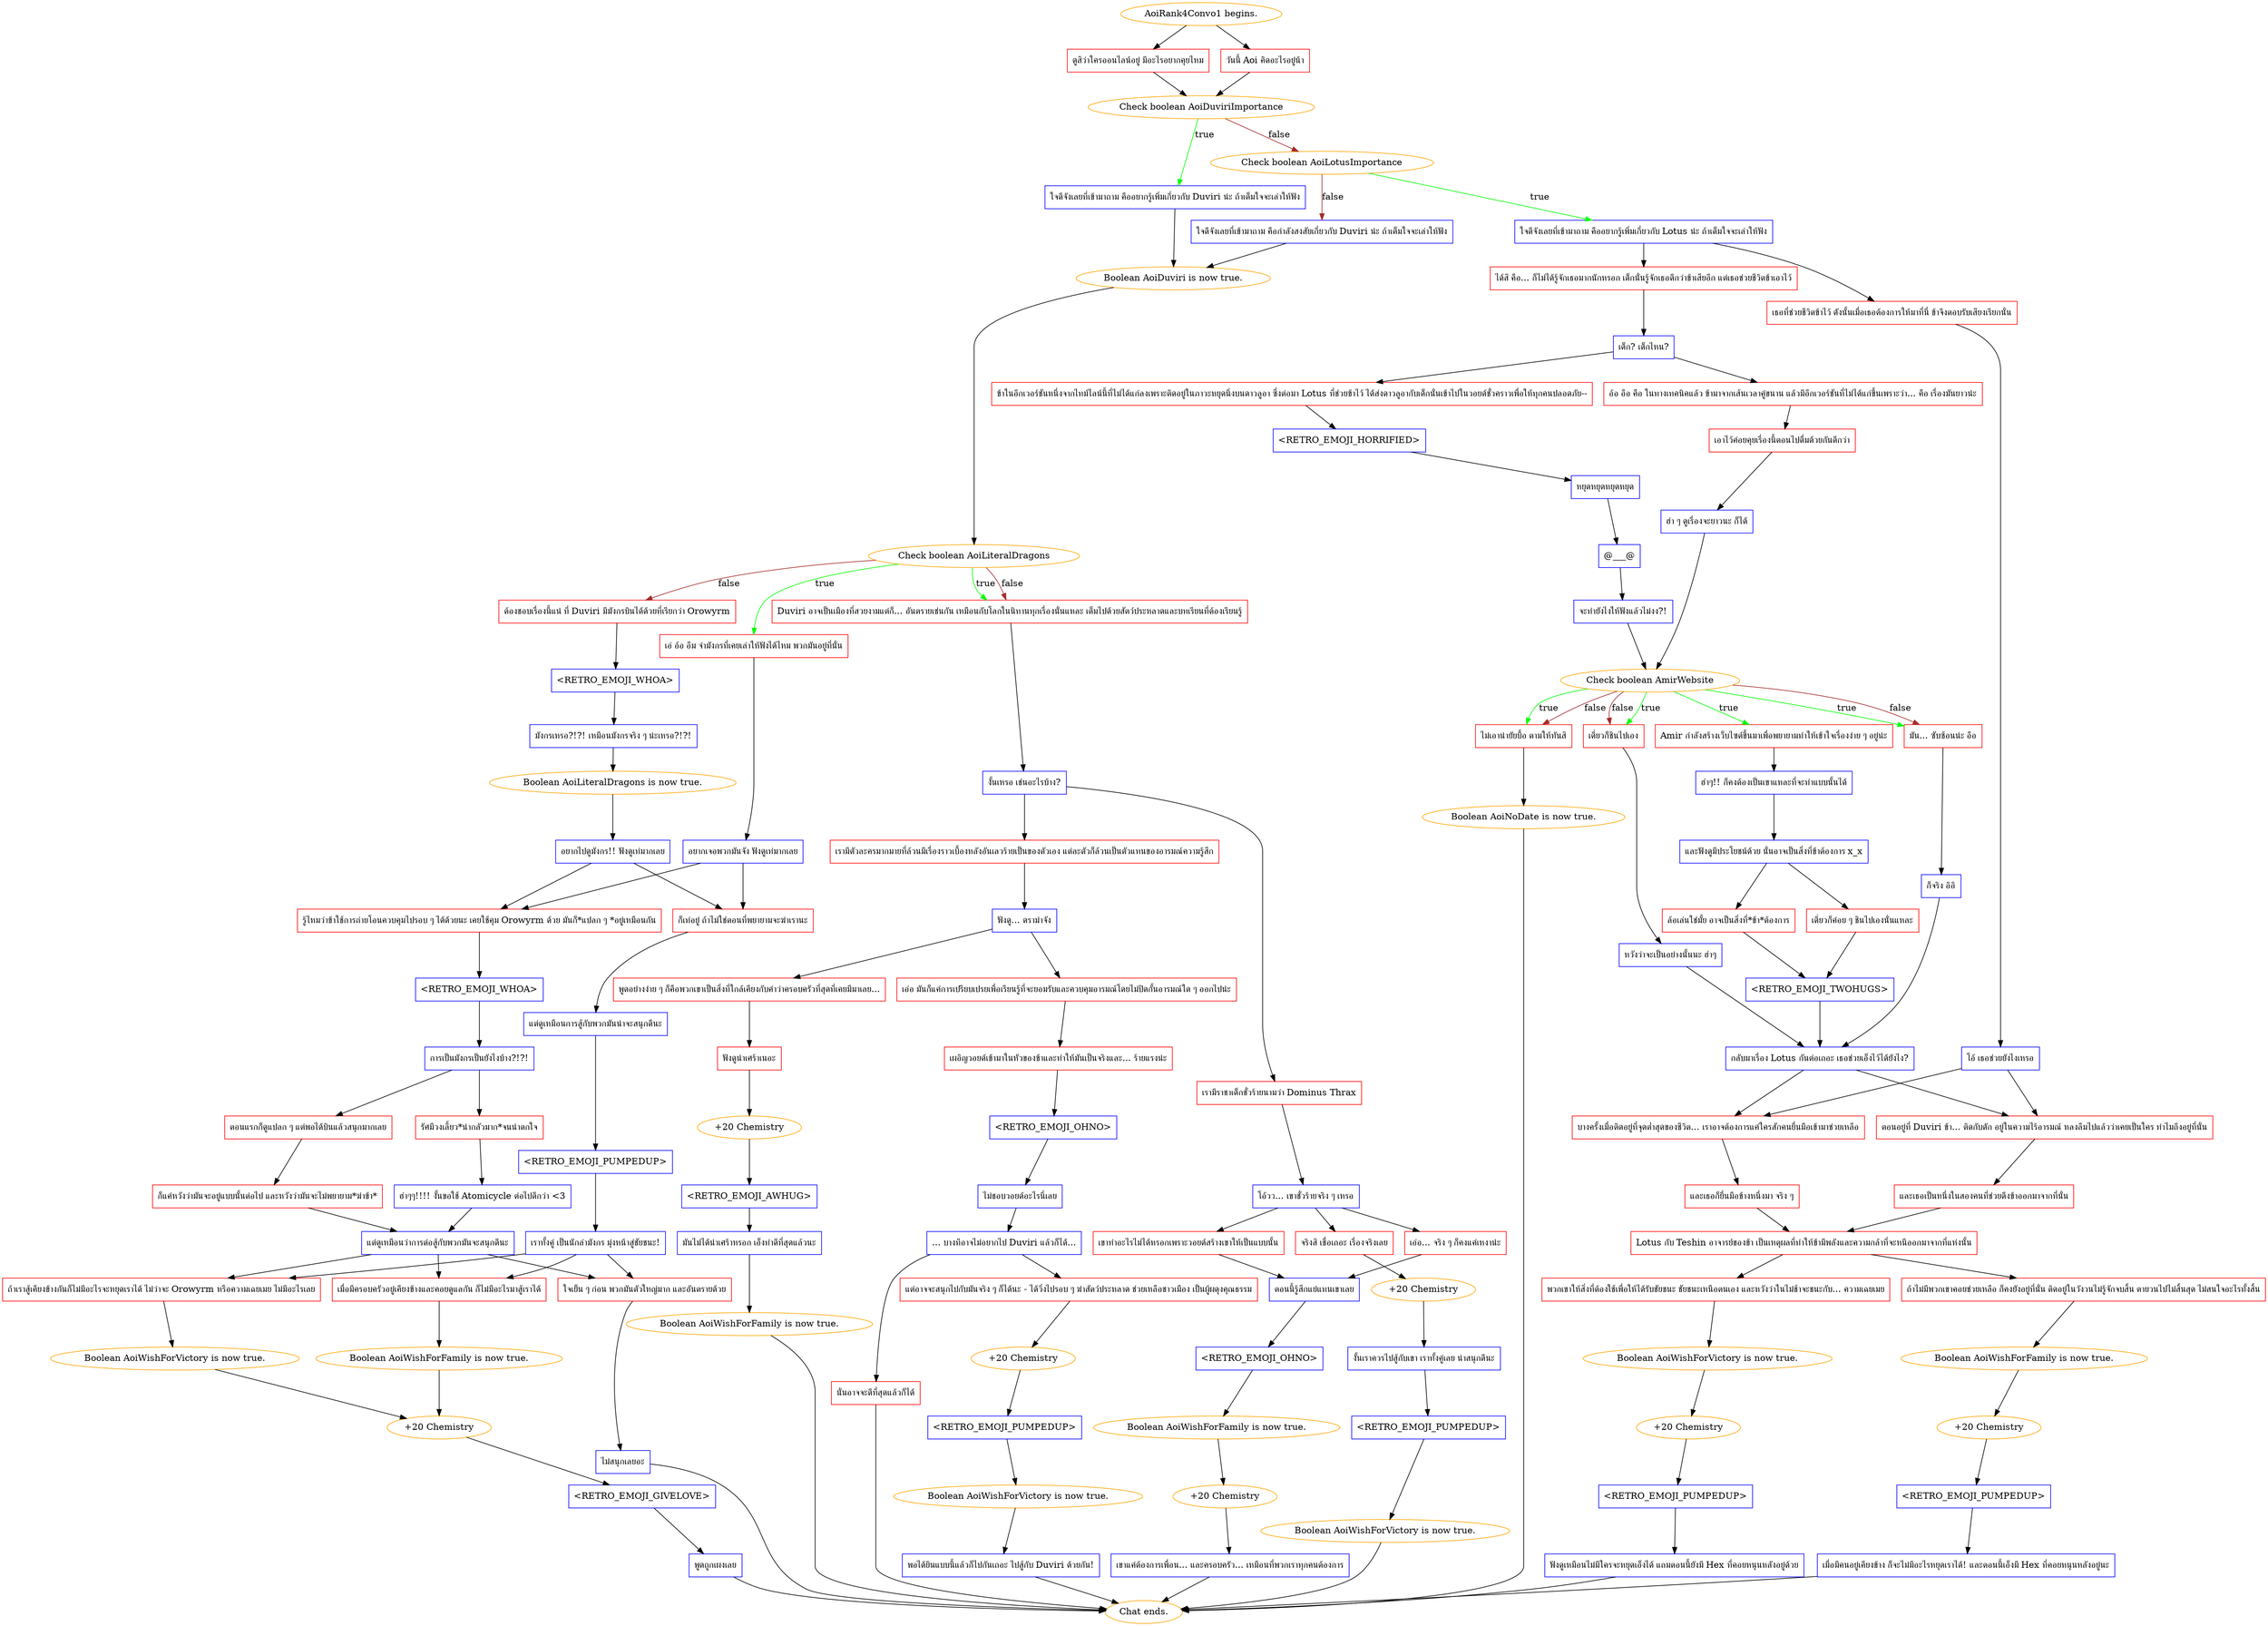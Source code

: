 digraph {
	"AoiRank4Convo1 begins." [color=orange];
		"AoiRank4Convo1 begins." -> j1110171631;
		"AoiRank4Convo1 begins." -> j1363579005;
	j1110171631 [label="ดูสิว่าใครออนไลน์อยู่ มีอะไรอยากคุยไหม",shape=box,color=red];
		j1110171631 -> j1809401539;
	j1363579005 [label="วันนี้ Aoi คิดอะไรอยู่น้า",shape=box,color=red];
		j1363579005 -> j1809401539;
	j1809401539 [label="Check boolean AoiDuviriImportance",color=orange];
		j1809401539 -> j1931197392 [label=true,color=green];
		j1809401539 -> j154481637 [label=false,color=brown];
	j1931197392 [label="ใจดีจังเลยที่เข้ามาถาม คืออยากรู้เพิ่มเกี่ยวกับ Duviri น่ะ ถ้าเต็มใจจะเล่าให้ฟัง",shape=box,color=blue];
		j1931197392 -> j2368671069;
	j154481637 [label="Check boolean AoiLotusImportance",color=orange];
		j154481637 -> j3053796249 [label=true,color=green];
		j154481637 -> j2018145605 [label=false,color=brown];
	j2368671069 [label="Boolean AoiDuviri is now true.",color=orange];
		j2368671069 -> j3275037065;
	j3053796249 [label="ใจดีจังเลยที่เข้ามาถาม คืออยากรู้เพิ่มเกี่ยวกับ Lotus น่ะ ถ้าเต็มใจจะเล่าให้ฟัง",shape=box,color=blue];
		j3053796249 -> j3196515652;
		j3053796249 -> j4177300873;
	j2018145605 [label="ใจดีจังเลยที่เข้ามาถาม คือกำลังสงสัยเกี่ยวกับ Duviri น่ะ ถ้าเต็มใจจะเล่าให้ฟัง",shape=box,color=blue];
		j2018145605 -> j2368671069;
	j3275037065 [label="Check boolean AoiLiteralDragons",color=orange];
		j3275037065 -> j947516168 [label=true,color=green];
		j3275037065 -> j3556816126 [label=true,color=green];
		j3275037065 -> j2335438090 [label=false,color=brown];
		j3275037065 -> j3556816126 [label=false,color=brown];
	j3196515652 [label="ได้สิ คือ... ก็ไม่ได้รู้จักเธอมากนักหรอก เด็กนั่นรู้จักเธอดีกว่าข้าเสียอีก แต่เธอช่วยชีวิตข้าเอาไว้",shape=box,color=red];
		j3196515652 -> j2810752099;
	j4177300873 [label="เธอที่ช่วยชีวิตข้าไว้ ดังนั้นเมื่อเธอต้องการให้มาที่นี่ ข้าจึงตอบรับเสียงเรียกนั่น",shape=box,color=red];
		j4177300873 -> j2360004671;
	j947516168 [label="เอ๋ อ้อ อืม จำมังกรที่เคยเล่าให้ฟังได้ไหม พวกมันอยู่ที่นั่น",shape=box,color=red];
		j947516168 -> j359441299;
	j3556816126 [label="Duviri อาจเป็นเมืองที่สวยงามแต่ก็... อันตรายเช่นกัน เหมือนกับโลกในนิทานทุกเรื่องนั่นแหละ เต็มไปด้วยสัตว์ประหลาดและบทเรียนที่ต้องเรียนรู้",shape=box,color=red];
		j3556816126 -> j3315637658;
	j2335438090 [label="ต้องชอบเรื่องนี้แน่ ที่ Duviri มีมังกรบินได้ด้วยที่เรียกว่า Orowyrm",shape=box,color=red];
		j2335438090 -> j2308164944;
	j2810752099 [label="เด็ก? เด็กไหน?",shape=box,color=blue];
		j2810752099 -> j1466227986;
		j2810752099 -> j3993848564;
	j2360004671 [label="โอ้ เธอช่วยยังไงเหรอ",shape=box,color=blue];
		j2360004671 -> j501962261;
		j2360004671 -> j1485966800;
	j359441299 [label="อยากเจอพวกมันจัง ฟังดูเท่มากเลย",shape=box,color=blue];
		j359441299 -> j4195785943;
		j359441299 -> j2996303786;
	j3315637658 [label="งั้นเหรอ เช่นอะไรบ้าง?",shape=box,color=blue];
		j3315637658 -> j3956741562;
		j3315637658 -> j3496958286;
	j2308164944 [label="<RETRO_EMOJI_WHOA>",shape=box,color=blue];
		j2308164944 -> j1846739648;
	j1466227986 [label="ข้าในอีกเวอร์ชันหนึ่งจากไทม์ไลน์นี้ที่ไม่ได้แก่ลงเพราะติดอยู่ในภาวะหยุดนิ่งบนดาวลูอา ซึ่งต่อมา Lotus ที่ช่วยข้าไว้ ได้ส่งดาวลูอากับเด็กนั่นเข้าไปในวอยด์ชั่วคราวเพื่อให้ทุกคนปลอดภัย--",shape=box,color=red];
		j1466227986 -> j3646617636;
	j3993848564 [label="อ้อ อือ คือ ในทางเทคนิคแล้ว ข้ามาจากเส้นเวลาคู่ขนาน แล้วมีอีกเวอร์ชันที่ไม่ได้แก่ขึ้นเพราะว่า... คือ เรื่องมันยาวน่ะ",shape=box,color=red];
		j3993848564 -> j996444419;
	j501962261 [label="ตอนอยู่ที่ Duviri ข้า... ติดกับดัก อยู่ในความไร้อารมณ์ หลงลืมไปแล้วว่าเคยเป็นใคร ทำไมถึงอยู่ที่นั่น",shape=box,color=red];
		j501962261 -> j2619652048;
	j1485966800 [label="บางครั้งเมื่อติดอยู่ที่จุดต่ำสุดของชีวิต... เราอาจต้องการแค่ใครสักคนยื่นมือเข้ามาช่วยเหลือ",shape=box,color=red];
		j1485966800 -> j3295862125;
	j4195785943 [label="รู้ไหมว่าข้าใช้การถ่ายโอนควบคุมไปรอบ ๆ ได้ด้วยนะ เคยใช้คุม Orowyrm ด้วย มันก็*แปลก ๆ *อยู่เหมือนกัน",shape=box,color=red];
		j4195785943 -> j3061673839;
	j2996303786 [label="ก็เท่อยู่ ถ้าไม่ใช่ตอนที่พยายามจะฆ่าเรานะ",shape=box,color=red];
		j2996303786 -> j1030986483;
	j3956741562 [label="เรามีราชาเด็กชั่วร้ายนามว่า Dominus Thrax",shape=box,color=red];
		j3956741562 -> j1537232812;
	j3496958286 [label="เรามีตัวละครมากมายที่ล้วนมีเรื่องราวเบื้องหลังอันเลวร้ายเป็นของตัวเอง แต่ละตัวก็ล้วนเป็นตัวแทนของอารมณ์ความรู้สึก",shape=box,color=red];
		j3496958286 -> j2768278135;
	j1846739648 [label="มังกรเหรอ?!?! เหมือนมังกรจริง ๆ น่ะเหรอ?!?!",shape=box,color=blue];
		j1846739648 -> j2388633751;
	j3646617636 [label="<RETRO_EMOJI_HORRIFIED>",shape=box,color=blue];
		j3646617636 -> j473326234;
	j996444419 [label="เอาไว้ค่อยคุยเรื่องนี้ตอนไปดื่มด้วยกันดีกว่า",shape=box,color=red];
		j996444419 -> j3158056991;
	j2619652048 [label="และเธอเป็นหนึ่งในสองคนที่ช่วยดึงข้าออกมาจากที่นั่น",shape=box,color=red];
		j2619652048 -> j4028345313;
	j3295862125 [label="และเธอก็ยื่นมือข้างหนึ่งมา จริง ๆ",shape=box,color=red];
		j3295862125 -> j4028345313;
	j3061673839 [label="<RETRO_EMOJI_WHOA>",shape=box,color=blue];
		j3061673839 -> j772139122;
	j1030986483 [label="แต่ดูเหมือนการสู้กับพวกมันน่าจะสนุกดีนะ",shape=box,color=blue];
		j1030986483 -> j3462499625;
	j1537232812 [label="โอ้วว... เขาชั่วร้ายจริง ๆ เหรอ",shape=box,color=blue];
		j1537232812 -> j1969415875;
		j1537232812 -> j1825280960;
		j1537232812 -> j3387566300;
	j2768278135 [label="ฟังดู... ดราม่าจัง",shape=box,color=blue];
		j2768278135 -> j2045976400;
		j2768278135 -> j1554686099;
	j2388633751 [label="Boolean AoiLiteralDragons is now true.",color=orange];
		j2388633751 -> j1535628024;
	j473326234 [label="หยุดหยุดหยุดหยุด",shape=box,color=blue];
		j473326234 -> j102123989;
	j3158056991 [label="ฮ่า ๆ ดูเรื่องจะยาวนะ ก็ได้",shape=box,color=blue];
		j3158056991 -> j3403710368;
	j4028345313 [label="Lotus กับ Teshin อาจารย์ของข้า เป็นเหตุผลที่ทำให้ข้ามีพลังและความกล้าที่จะหนีออกมาจากที่แห่งนั้น",shape=box,color=red];
		j4028345313 -> j3424359825;
		j4028345313 -> j3186148325;
	j772139122 [label="การเป็นมังกรเป็นยังไงบ้าง?!?!",shape=box,color=blue];
		j772139122 -> j4058136561;
		j772139122 -> j1500581114;
	j3462499625 [label="<RETRO_EMOJI_PUMPEDUP>",shape=box,color=blue];
		j3462499625 -> j2433184523;
	j1969415875 [label="จริงสิ เชื่อเถอะ เรื่องจริงเลย",shape=box,color=red];
		j1969415875 -> j1108221572;
	j1825280960 [label="เอ่อ... จริง ๆ ก็คงแค่เหงาน่ะ",shape=box,color=red];
		j1825280960 -> j1771103789;
	j3387566300 [label="เขาทำอะไรไม่ได้หรอกเพราะวอยด์สร้างเขาให้เป็นแบบนั้น",shape=box,color=red];
		j3387566300 -> j1771103789;
	j2045976400 [label="พูดอย่างง่าย ๆ ก็คือพวกเขาเป็นสิ่งที่ใกล้เคียงกับคำว่าครอบครัวที่สุดที่เคยมีมาเลย...",shape=box,color=red];
		j2045976400 -> j314188005;
	j1554686099 [label="เอ่อ มันก็แค่การเปรียบเปรยเพื่อเรียนรู้ที่จะยอมรับและควบคุมอารมณ์โดยไม่ปิดกั้นอารมณ์ใด ๆ ออกไปน่ะ",shape=box,color=red];
		j1554686099 -> j2158487314;
	j1535628024 [label="อยากไปดูมังกร!! ฟังดูเท่มากเลย",shape=box,color=blue];
		j1535628024 -> j4195785943;
		j1535628024 -> j2996303786;
	j102123989 [label="@___@",shape=box,color=blue];
		j102123989 -> j1188480388;
	j3403710368 [label="Check boolean AmirWebsite",color=orange];
		j3403710368 -> j1778258215 [label=true,color=green];
		j3403710368 -> j3837523622 [label=true,color=green];
		j3403710368 -> j3308742276 [label=true,color=green];
		j3403710368 -> j3661868215 [label=true,color=green];
		j3403710368 -> j3837523622 [label=false,color=brown];
		j3403710368 -> j3308742276 [label=false,color=brown];
		j3403710368 -> j3661868215 [label=false,color=brown];
	j3424359825 [label="ถ้าไม่มีพวกเขาคอยช่วยเหลือ ก็คงยังอยู่ที่นั่น ติดอยู่ในวังวนไม่รู้จักจบสิ้น ตายวนไปไม่สิ้นสุด ไม่สนใจอะไรทั้งสิ้น",shape=box,color=red];
		j3424359825 -> j2757878470;
	j3186148325 [label="พวกเขาให้สิ่งที่ต้องใช้เพื่อให้ได้รับชัยชนะ ชัยชนะเหนือตนเอง และหวังว่าในไม่ช้าจะชนะกับ... ความเฉยเมย",shape=box,color=red];
		j3186148325 -> j2225675010;
	j4058136561 [label="รัศมีวงเลี้ยว*น่ากลัวมาก*จนน่าตกใจ",shape=box,color=red];
		j4058136561 -> j4188123153;
	j1500581114 [label="ตอนแรกก็ดูแปลก ๆ แต่พอได้บินแล้วสนุกมากเลย",shape=box,color=red];
		j1500581114 -> j3990610861;
	j2433184523 [label="เราทั้งคู่ เป็นนักล่ามังกร มุ่งหน้าสู่ชัยชนะ!",shape=box,color=blue];
		j2433184523 -> j345328615;
		j2433184523 -> j2207563419;
		j2433184523 -> j2894782683;
	j1108221572 [label="+20 Chemistry",color=orange];
		j1108221572 -> j4082493233;
	j1771103789 [label="ตอนนี้รู้สึกแย่แทนเขาเลย",shape=box,color=blue];
		j1771103789 -> j981011856;
	j314188005 [label="ฟังดูน่าเศร้าเนอะ",shape=box,color=red];
		j314188005 -> j2423613393;
	j2158487314 [label="เผอิญวอยด์เข้ามาในหัวของข้าและทำให้มันเป็นจริงและ... ร้ายแรงน่ะ",shape=box,color=red];
		j2158487314 -> j2728374112;
	j1188480388 [label="จะทำยังไงให้ฟังแล้วไม่งง?!",shape=box,color=blue];
		j1188480388 -> j3403710368;
	j1778258215 [label="Amir กำลังสร้างเว็บไซต์ขึ้นมาเพื่อพยายามทำให้เข้าใจเรื่องง่าย ๆ อยู่น่ะ",shape=box,color=red];
		j1778258215 -> j3404796860;
	j3837523622 [label="มัน... ซับซ้อนน่ะ อือ",shape=box,color=red];
		j3837523622 -> j3733859816;
	j3308742276 [label="เดี๋ยวก็ชินไปเอง",shape=box,color=red];
		j3308742276 -> j3692840794;
	j3661868215 [label="ไม่เอาน่ายัยบื้อ ตามให้ทันสิ",shape=box,color=red];
		j3661868215 -> j2246494386;
	j2757878470 [label="Boolean AoiWishForFamily is now true.",color=orange];
		j2757878470 -> j3302641699;
	j2225675010 [label="Boolean AoiWishForVictory is now true.",color=orange];
		j2225675010 -> j2317934693;
	j4188123153 [label="ฮ่าๆๆ!!!! งั้นขอใช้ Atomicycle ต่อไปดีกว่า <3",shape=box,color=blue];
		j4188123153 -> j2478488733;
	j3990610861 [label="ก็แค่หวังว่ามันจะอยู่แบบนั้นต่อไป และหวังว่ามันจะไม่พยายาม*ฆ่าข้า*",shape=box,color=red];
		j3990610861 -> j2478488733;
	j345328615 [label="ถ้าเราสู้เคียงข้างกันก็ไม่มีอะไรจะหยุดเราได้ ไม่ว่าจะ Orowyrm หรือความเฉยเมย ไม่มีอะไรเลย",shape=box,color=red];
		j345328615 -> j2744475239;
	j2207563419 [label="เมื่อมีครอบครัวอยู่เคียงข้างและคอยดูแลกัน ก็ไม่มีอะไรมาสู้เราได้",shape=box,color=red];
		j2207563419 -> j3647623819;
	j2894782683 [label="ใจเย็น ๆ ก่อน พวกมันตัวใหญ่มาก และอันตรายด้วย",shape=box,color=red];
		j2894782683 -> j2312699805;
	j4082493233 [label="งั้นเราควรไปสู้กับเขา เราทั้งคู่เลย น่าสนุกดีนะ",shape=box,color=blue];
		j4082493233 -> j3272168861;
	j981011856 [label="<RETRO_EMOJI_OHNO>",shape=box,color=blue];
		j981011856 -> j2874736624;
	j2423613393 [label="+20 Chemistry",color=orange];
		j2423613393 -> j3140893328;
	j2728374112 [label="<RETRO_EMOJI_OHNO>",shape=box,color=blue];
		j2728374112 -> j127645637;
	j3404796860 [label="ฮ่าๆ!! ก็คงต้องเป็นเขาแหละที่จะทำแบบนั้นได้",shape=box,color=blue];
		j3404796860 -> j2014920757;
	j3733859816 [label="ก็จริง อิอิ",shape=box,color=blue];
		j3733859816 -> j527495320;
	j3692840794 [label="หวังว่าจะเป็นอย่างนั้นนะ ฮ่าๆ",shape=box,color=blue];
		j3692840794 -> j527495320;
	j2246494386 [label="Boolean AoiNoDate is now true.",color=orange];
		j2246494386 -> "Chat ends.";
	j3302641699 [label="+20 Chemistry",color=orange];
		j3302641699 -> j3605065868;
	j2317934693 [label="+20 Chemistry",color=orange];
		j2317934693 -> j125084196;
	j2478488733 [label="แต่ดูเหมือนว่าการต่อสู้กับพวกมันจะสนุกดีนะ",shape=box,color=blue];
		j2478488733 -> j345328615;
		j2478488733 -> j2207563419;
		j2478488733 -> j2894782683;
	j2744475239 [label="Boolean AoiWishForVictory is now true.",color=orange];
		j2744475239 -> j4146724548;
	j3647623819 [label="Boolean AoiWishForFamily is now true.",color=orange];
		j3647623819 -> j4146724548;
	j2312699805 [label="ไม่สนุกเลยอะ",shape=box,color=blue];
		j2312699805 -> "Chat ends.";
	j3272168861 [label="<RETRO_EMOJI_PUMPEDUP>",shape=box,color=blue];
		j3272168861 -> j1215465885;
	j2874736624 [label="Boolean AoiWishForFamily is now true.",color=orange];
		j2874736624 -> j1287256758;
	j3140893328 [label="<RETRO_EMOJI_AWHUG>",shape=box,color=blue];
		j3140893328 -> j383154524;
	j127645637 [label="ไม่ชอบวอยด์อะไรนี่เลย",shape=box,color=blue];
		j127645637 -> j152140692;
	j2014920757 [label="และฟังดูมีประโยชน์ด้วย นั่นอาจเป็นสิ่งที่ข้าต้องการ x_x",shape=box,color=blue];
		j2014920757 -> j1751025073;
		j2014920757 -> j2798730703;
	j527495320 [label="กลับมาเรื่อง Lotus กันต่อเถอะ เธอช่วยเอ็งไว้ได้ยังไง?",shape=box,color=blue];
		j527495320 -> j501962261;
		j527495320 -> j1485966800;
	"Chat ends." [color=orange];
	j3605065868 [label="<RETRO_EMOJI_PUMPEDUP>",shape=box,color=blue];
		j3605065868 -> j2500052827;
	j125084196 [label="<RETRO_EMOJI_PUMPEDUP>",shape=box,color=blue];
		j125084196 -> j2057506034;
	j4146724548 [label="+20 Chemistry",color=orange];
		j4146724548 -> j1519670565;
	j1215465885 [label="Boolean AoiWishForVictory is now true.",color=orange];
		j1215465885 -> "Chat ends.";
	j1287256758 [label="+20 Chemistry",color=orange];
		j1287256758 -> j2693656820;
	j383154524 [label="มันไม่ได้น่าเศร้าหรอก เอ็งทำดีที่สุดแล้วนะ",shape=box,color=blue];
		j383154524 -> j3844152326;
	j152140692 [label="... บางทีอาจไม่อยากไป Duviri แล้วก็ได้...",shape=box,color=blue];
		j152140692 -> j3527900121;
		j152140692 -> j3014966993;
	j1751025073 [label="ล้อเล่นใช่มั้ย อาจเป็นสิ่งที่*ข้า*ต้องการ",shape=box,color=red];
		j1751025073 -> j2306822806;
	j2798730703 [label="เดี๋ยวก็ค่อย ๆ ชินไปเองนั่นแหละ",shape=box,color=red];
		j2798730703 -> j2306822806;
	j2500052827 [label="เมื่อมีคนอยู่เคียงข้าง ก็จะไม่มีอะไรหยุดเราได้! และตอนนี้เอ็งมี Hex ที่คอยหนุนหลังอยู่นะ",shape=box,color=blue];
		j2500052827 -> "Chat ends.";
	j2057506034 [label="ฟังดูเหมือนไม่มีใครจะหยุดเอ็งได้ แถมตอนนี้ยังมี Hex ที่คอยหนุนหลังอยู่ด้วย",shape=box,color=blue];
		j2057506034 -> "Chat ends.";
	j1519670565 [label="<RETRO_EMOJI_GIVELOVE>",shape=box,color=blue];
		j1519670565 -> j130046404;
	j2693656820 [label="เขาแค่ต้องการเพื่อน... และครอบครัว... เหมือนที่พวกเราทุกคนต้องการ",shape=box,color=blue];
		j2693656820 -> "Chat ends.";
	j3844152326 [label="Boolean AoiWishForFamily is now true.",color=orange];
		j3844152326 -> "Chat ends.";
	j3527900121 [label="นั่นอาจจะดีที่สุดแล้วก็ได้",shape=box,color=red];
		j3527900121 -> "Chat ends.";
	j3014966993 [label="แต่อาจจะสนุกไปกับมันจริง ๆ ก็ได้นะ - ได้วิ่งไปรอบ ๆ ฆ่าสัตว์ประหลาด ช่วยเหลือชาวเมือง เป็นผู้ผดุงคุณธรรม",shape=box,color=red];
		j3014966993 -> j1131718845;
	j2306822806 [label="<RETRO_EMOJI_TWOHUGS>",shape=box,color=blue];
		j2306822806 -> j527495320;
	j130046404 [label="พูดถูกเผงเลย",shape=box,color=blue];
		j130046404 -> "Chat ends.";
	j1131718845 [label="+20 Chemistry",color=orange];
		j1131718845 -> j1396797882;
	j1396797882 [label="<RETRO_EMOJI_PUMPEDUP>",shape=box,color=blue];
		j1396797882 -> j1291398401;
	j1291398401 [label="Boolean AoiWishForVictory is now true.",color=orange];
		j1291398401 -> j1389689680;
	j1389689680 [label="พอได้ยินแบบนี้แล้วก็ไปกันเถอะ ไปสู้กับ Duviri ด้วยกัน!",shape=box,color=blue];
		j1389689680 -> "Chat ends.";
}